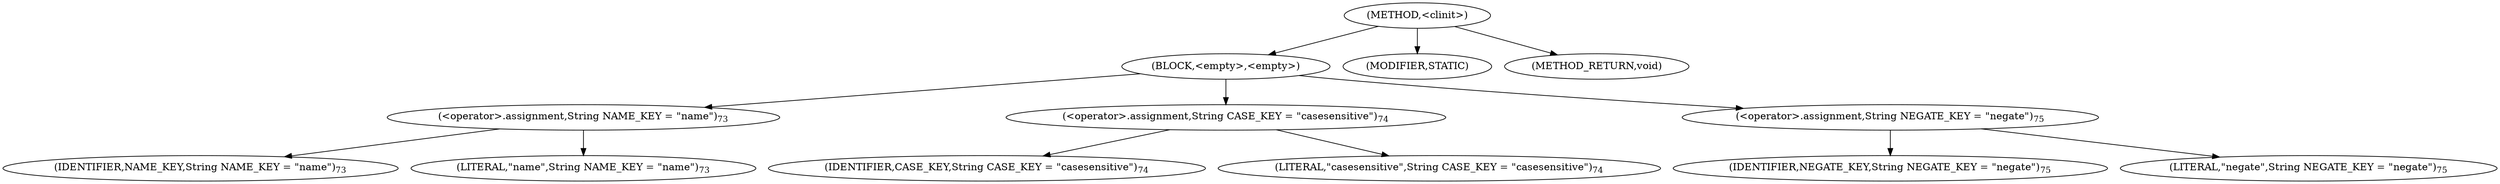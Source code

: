 digraph "&lt;clinit&gt;" {  
"292" [label = <(METHOD,&lt;clinit&gt;)> ]
"293" [label = <(BLOCK,&lt;empty&gt;,&lt;empty&gt;)> ]
"294" [label = <(&lt;operator&gt;.assignment,String NAME_KEY = &quot;name&quot;)<SUB>73</SUB>> ]
"295" [label = <(IDENTIFIER,NAME_KEY,String NAME_KEY = &quot;name&quot;)<SUB>73</SUB>> ]
"296" [label = <(LITERAL,&quot;name&quot;,String NAME_KEY = &quot;name&quot;)<SUB>73</SUB>> ]
"297" [label = <(&lt;operator&gt;.assignment,String CASE_KEY = &quot;casesensitive&quot;)<SUB>74</SUB>> ]
"298" [label = <(IDENTIFIER,CASE_KEY,String CASE_KEY = &quot;casesensitive&quot;)<SUB>74</SUB>> ]
"299" [label = <(LITERAL,&quot;casesensitive&quot;,String CASE_KEY = &quot;casesensitive&quot;)<SUB>74</SUB>> ]
"300" [label = <(&lt;operator&gt;.assignment,String NEGATE_KEY = &quot;negate&quot;)<SUB>75</SUB>> ]
"301" [label = <(IDENTIFIER,NEGATE_KEY,String NEGATE_KEY = &quot;negate&quot;)<SUB>75</SUB>> ]
"302" [label = <(LITERAL,&quot;negate&quot;,String NEGATE_KEY = &quot;negate&quot;)<SUB>75</SUB>> ]
"303" [label = <(MODIFIER,STATIC)> ]
"304" [label = <(METHOD_RETURN,void)> ]
  "292" -> "293" 
  "292" -> "303" 
  "292" -> "304" 
  "293" -> "294" 
  "293" -> "297" 
  "293" -> "300" 
  "294" -> "295" 
  "294" -> "296" 
  "297" -> "298" 
  "297" -> "299" 
  "300" -> "301" 
  "300" -> "302" 
}
